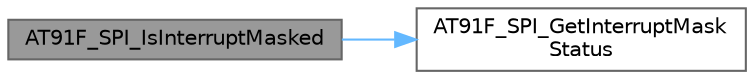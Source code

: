 digraph "AT91F_SPI_IsInterruptMasked"
{
 // LATEX_PDF_SIZE
  bgcolor="transparent";
  edge [fontname=Helvetica,fontsize=10,labelfontname=Helvetica,labelfontsize=10];
  node [fontname=Helvetica,fontsize=10,shape=box,height=0.2,width=0.4];
  rankdir="LR";
  Node1 [id="Node000001",label="AT91F_SPI_IsInterruptMasked",height=0.2,width=0.4,color="gray40", fillcolor="grey60", style="filled", fontcolor="black",tooltip="Test if SPI Interrupt is Masked."];
  Node1 -> Node2 [id="edge1_Node000001_Node000002",color="steelblue1",style="solid",tooltip=" "];
  Node2 [id="Node000002",label="AT91F_SPI_GetInterruptMask\lStatus",height=0.2,width=0.4,color="grey40", fillcolor="white", style="filled",URL="$lib___a_t91_s_a_m7_s64_8h.html#a7c279fcf5c19b88c55bac3ebf286f63b",tooltip="Return SPI Interrupt Mask Status."];
}

